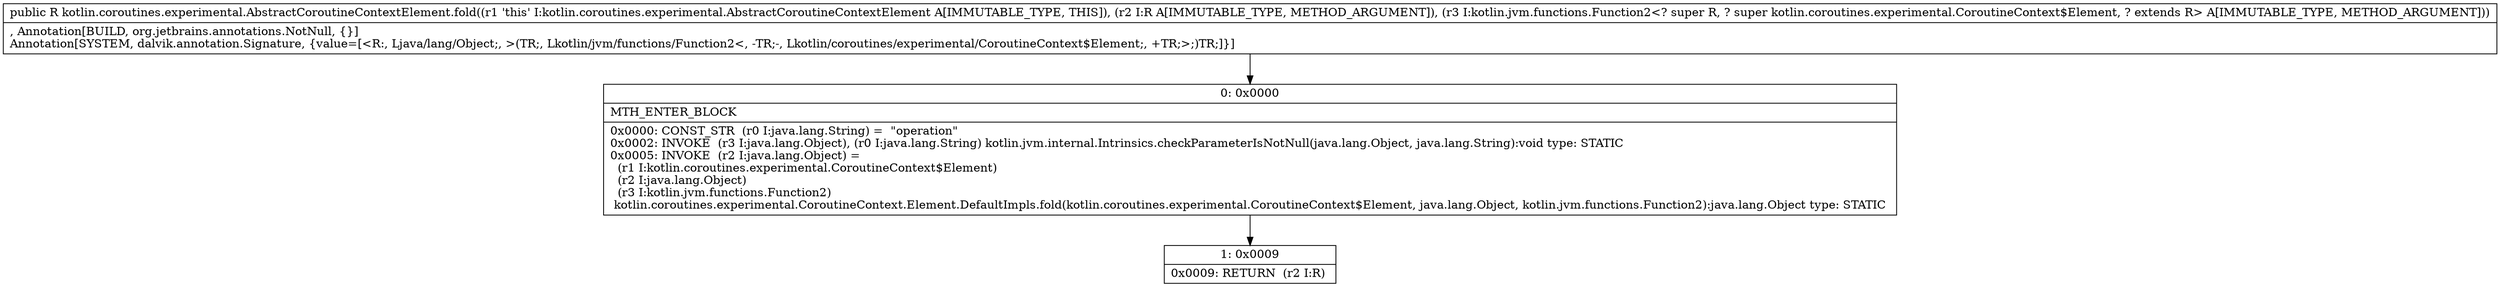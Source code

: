 digraph "CFG forkotlin.coroutines.experimental.AbstractCoroutineContextElement.fold(Ljava\/lang\/Object;Lkotlin\/jvm\/functions\/Function2;)Ljava\/lang\/Object;" {
Node_0 [shape=record,label="{0\:\ 0x0000|MTH_ENTER_BLOCK\l|0x0000: CONST_STR  (r0 I:java.lang.String) =  \"operation\" \l0x0002: INVOKE  (r3 I:java.lang.Object), (r0 I:java.lang.String) kotlin.jvm.internal.Intrinsics.checkParameterIsNotNull(java.lang.Object, java.lang.String):void type: STATIC \l0x0005: INVOKE  (r2 I:java.lang.Object) = \l  (r1 I:kotlin.coroutines.experimental.CoroutineContext$Element)\l  (r2 I:java.lang.Object)\l  (r3 I:kotlin.jvm.functions.Function2)\l kotlin.coroutines.experimental.CoroutineContext.Element.DefaultImpls.fold(kotlin.coroutines.experimental.CoroutineContext$Element, java.lang.Object, kotlin.jvm.functions.Function2):java.lang.Object type: STATIC \l}"];
Node_1 [shape=record,label="{1\:\ 0x0009|0x0009: RETURN  (r2 I:R) \l}"];
MethodNode[shape=record,label="{public R kotlin.coroutines.experimental.AbstractCoroutineContextElement.fold((r1 'this' I:kotlin.coroutines.experimental.AbstractCoroutineContextElement A[IMMUTABLE_TYPE, THIS]), (r2 I:R A[IMMUTABLE_TYPE, METHOD_ARGUMENT]), (r3 I:kotlin.jvm.functions.Function2\<? super R, ? super kotlin.coroutines.experimental.CoroutineContext$Element, ? extends R\> A[IMMUTABLE_TYPE, METHOD_ARGUMENT]))  | , Annotation[BUILD, org.jetbrains.annotations.NotNull, \{\}]\lAnnotation[SYSTEM, dalvik.annotation.Signature, \{value=[\<R:, Ljava\/lang\/Object;, \>(TR;, Lkotlin\/jvm\/functions\/Function2\<, \-TR;\-, Lkotlin\/coroutines\/experimental\/CoroutineContext$Element;, +TR;\>;)TR;]\}]\l}"];
MethodNode -> Node_0;
Node_0 -> Node_1;
}


